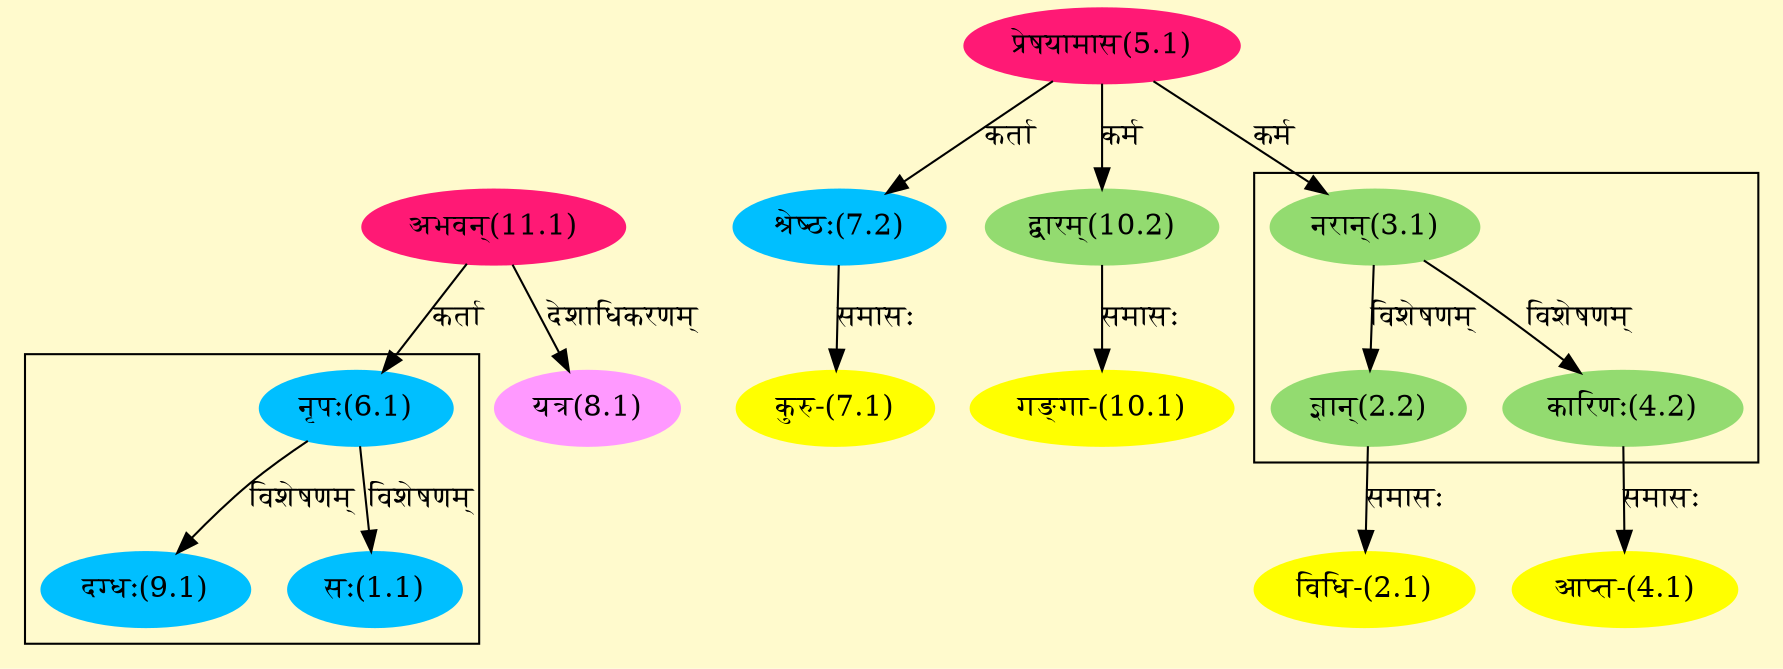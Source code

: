digraph G{
rankdir=BT;
 compound=true;
 bgcolor="lemonchiffon1";

subgraph cluster_1{
Node1_1 [style=filled, color="#00BFFF" label = "सः(1.1)"]
Node6_1 [style=filled, color="#00BFFF" label = "नृपः(6.1)"]
Node9_1 [style=filled, color="#00BFFF" label = "दग्धः(9.1)"]

}

subgraph cluster_2{
Node2_2 [style=filled, color="#93DB70" label = "ज्ञान्(2.2)"]
Node3_1 [style=filled, color="#93DB70" label = "नरान्(3.1)"]
Node4_2 [style=filled, color="#93DB70" label = "कारिणः(4.2)"]

}
Node2_1 [style=filled, color="#FFFF00" label = "विधि-(2.1)"]
Node2_2 [style=filled, color="#93DB70" label = "ज्ञान्(2.2)"]
Node3_1 [style=filled, color="#93DB70" label = "नरान्(3.1)"]
Node5_1 [style=filled, color="#FF1975" label = "प्रेषयामास(5.1)"]
Node4_1 [style=filled, color="#FFFF00" label = "आप्त-(4.1)"]
Node4_2 [style=filled, color="#93DB70" label = "कारिणः(4.2)"]
Node7_2 [style=filled, color="#00BFFF" label = "श्रेष्ठः(7.2)"]
Node6_1 [style=filled, color="#00BFFF" label = "नृपः(6.1)"]
Node11_1 [style=filled, color="#FF1975" label = "अभवन्(11.1)"]
Node7_1 [style=filled, color="#FFFF00" label = "कुरु-(7.1)"]
Node8_1 [style=filled, color="#FF99FF" label = "यत्र(8.1)"]
Node10_1 [style=filled, color="#FFFF00" label = "गङ्गा-(10.1)"]
Node10_2 [style=filled, color="#93DB70" label = "द्वारम्(10.2)"]
/* Start of Relations section */

Node1_1 -> Node6_1 [  label="विशेषणम्"  dir="back" ]
Node2_1 -> Node2_2 [  label="समासः"  dir="back" ]
Node2_2 -> Node3_1 [  label="विशेषणम्"  dir="back" ]
Node3_1 -> Node5_1 [  label="कर्म"  dir="back" ]
Node4_1 -> Node4_2 [  label="समासः"  dir="back" ]
Node4_2 -> Node3_1 [  label="विशेषणम्"  dir="back" ]
Node6_1 -> Node11_1 [  label="कर्ता"  dir="back" ]
Node7_1 -> Node7_2 [  label="समासः"  dir="back" ]
Node7_2 -> Node5_1 [  label="कर्ता"  dir="back" ]
Node8_1 -> Node11_1 [  label="देशाधिकरणम्"  dir="back" ]
Node9_1 -> Node6_1 [  label="विशेषणम्"  dir="back" ]
Node10_1 -> Node10_2 [  label="समासः"  dir="back" ]
Node10_2 -> Node5_1 [  label="कर्म"  dir="back" ]
}
